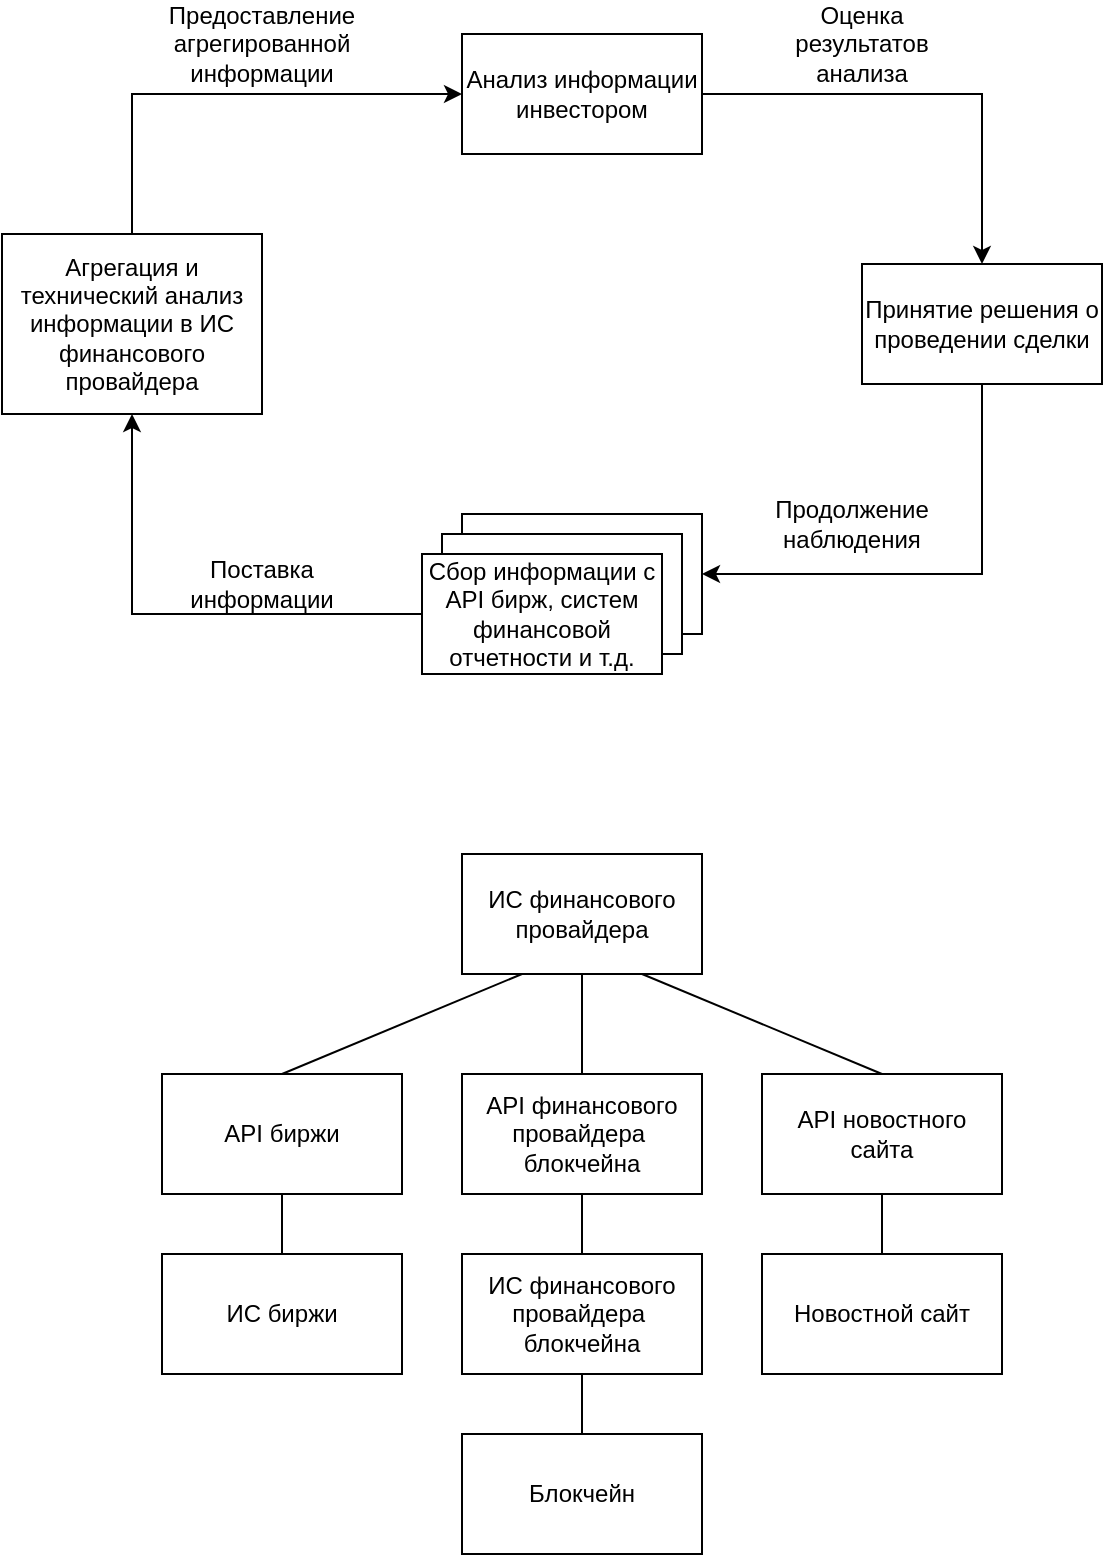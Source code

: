 <mxfile version="21.7.5" type="device" pages="2">
  <diagram name="Page-1" id="-fs4lZJH4IMBciDy8n2N">
    <mxGraphModel dx="780" dy="496" grid="1" gridSize="1000" guides="1" tooltips="1" connect="1" arrows="1" fold="1" page="1" pageScale="1" pageWidth="850" pageHeight="1100" math="0" shadow="0">
      <root>
        <mxCell id="0" />
        <mxCell id="1" parent="0" />
        <mxCell id="DcCrChgfPZkkS-jlgAJ_-1" value="" style="rounded=0;whiteSpace=wrap;html=1;" parent="1" vertex="1">
          <mxGeometry x="340" y="320" width="120" height="60" as="geometry" />
        </mxCell>
        <mxCell id="DcCrChgfPZkkS-jlgAJ_-2" value="" style="rounded=0;whiteSpace=wrap;html=1;" parent="1" vertex="1">
          <mxGeometry x="330" y="330" width="120" height="60" as="geometry" />
        </mxCell>
        <mxCell id="DcCrChgfPZkkS-jlgAJ_-3" value="Сбор информации с API бирж, систем финансовой отчетности и т.д." style="rounded=0;whiteSpace=wrap;html=1;" parent="1" vertex="1">
          <mxGeometry x="320" y="340" width="120" height="60" as="geometry" />
        </mxCell>
        <mxCell id="DcCrChgfPZkkS-jlgAJ_-4" value="Агрегация и технический анализ информации в ИС финансового провайдера" style="rounded=0;whiteSpace=wrap;html=1;" parent="1" vertex="1">
          <mxGeometry x="110" y="180" width="130" height="90" as="geometry" />
        </mxCell>
        <mxCell id="DcCrChgfPZkkS-jlgAJ_-5" value="Анализ информации инвестором" style="rounded=0;whiteSpace=wrap;html=1;" parent="1" vertex="1">
          <mxGeometry x="340" y="80" width="120" height="60" as="geometry" />
        </mxCell>
        <mxCell id="DcCrChgfPZkkS-jlgAJ_-6" value="Принятие решения о проведении сделки" style="rounded=0;whiteSpace=wrap;html=1;" parent="1" vertex="1">
          <mxGeometry x="540" y="195" width="120" height="60" as="geometry" />
        </mxCell>
        <mxCell id="DcCrChgfPZkkS-jlgAJ_-7" value="" style="endArrow=classic;html=1;rounded=0;entryX=0.5;entryY=1;entryDx=0;entryDy=0;exitX=0;exitY=0.5;exitDx=0;exitDy=0;edgeStyle=orthogonalEdgeStyle;" parent="1" source="DcCrChgfPZkkS-jlgAJ_-3" target="DcCrChgfPZkkS-jlgAJ_-4" edge="1">
          <mxGeometry width="50" height="50" relative="1" as="geometry">
            <mxPoint x="380" y="270" as="sourcePoint" />
            <mxPoint x="430" y="220" as="targetPoint" />
          </mxGeometry>
        </mxCell>
        <mxCell id="DcCrChgfPZkkS-jlgAJ_-8" value="" style="endArrow=classic;html=1;rounded=0;entryX=0;entryY=0.5;entryDx=0;entryDy=0;exitX=0.5;exitY=0;exitDx=0;exitDy=0;edgeStyle=orthogonalEdgeStyle;" parent="1" source="DcCrChgfPZkkS-jlgAJ_-4" target="DcCrChgfPZkkS-jlgAJ_-5" edge="1">
          <mxGeometry width="50" height="50" relative="1" as="geometry">
            <mxPoint x="330" y="380" as="sourcePoint" />
            <mxPoint x="185" y="280" as="targetPoint" />
          </mxGeometry>
        </mxCell>
        <mxCell id="DcCrChgfPZkkS-jlgAJ_-9" value="" style="endArrow=classic;html=1;rounded=0;entryX=0.5;entryY=0;entryDx=0;entryDy=0;exitX=1;exitY=0.5;exitDx=0;exitDy=0;edgeStyle=orthogonalEdgeStyle;" parent="1" source="DcCrChgfPZkkS-jlgAJ_-5" target="DcCrChgfPZkkS-jlgAJ_-6" edge="1">
          <mxGeometry width="50" height="50" relative="1" as="geometry">
            <mxPoint x="185" y="190" as="sourcePoint" />
            <mxPoint x="350" y="120" as="targetPoint" />
          </mxGeometry>
        </mxCell>
        <mxCell id="DcCrChgfPZkkS-jlgAJ_-10" value="" style="endArrow=classic;html=1;rounded=0;entryX=1;entryY=0.5;entryDx=0;entryDy=0;exitX=0.5;exitY=1;exitDx=0;exitDy=0;edgeStyle=orthogonalEdgeStyle;" parent="1" source="DcCrChgfPZkkS-jlgAJ_-6" target="DcCrChgfPZkkS-jlgAJ_-1" edge="1">
          <mxGeometry width="50" height="50" relative="1" as="geometry">
            <mxPoint x="470" y="120" as="sourcePoint" />
            <mxPoint x="610" y="205" as="targetPoint" />
          </mxGeometry>
        </mxCell>
        <mxCell id="DcCrChgfPZkkS-jlgAJ_-11" value="Продолжение наблюдения" style="text;html=1;strokeColor=none;fillColor=none;align=center;verticalAlign=middle;whiteSpace=wrap;rounded=0;" parent="1" vertex="1">
          <mxGeometry x="490" y="300" width="90" height="50" as="geometry" />
        </mxCell>
        <mxCell id="DcCrChgfPZkkS-jlgAJ_-12" value="Поставка информации" style="text;html=1;strokeColor=none;fillColor=none;align=center;verticalAlign=middle;whiteSpace=wrap;rounded=0;" parent="1" vertex="1">
          <mxGeometry x="210" y="340" width="60" height="30" as="geometry" />
        </mxCell>
        <mxCell id="DcCrChgfPZkkS-jlgAJ_-13" value="Предоставление&lt;br&gt;агрегированной информации" style="text;html=1;strokeColor=none;fillColor=none;align=center;verticalAlign=middle;whiteSpace=wrap;rounded=0;" parent="1" vertex="1">
          <mxGeometry x="210" y="70" width="60" height="30" as="geometry" />
        </mxCell>
        <mxCell id="DcCrChgfPZkkS-jlgAJ_-14" value="Оценка результатов анализа" style="text;html=1;strokeColor=none;fillColor=none;align=center;verticalAlign=middle;whiteSpace=wrap;rounded=0;" parent="1" vertex="1">
          <mxGeometry x="510" y="70" width="60" height="30" as="geometry" />
        </mxCell>
        <mxCell id="DcCrChgfPZkkS-jlgAJ_-15" value="ИС финансового провайдера" style="rounded=0;whiteSpace=wrap;html=1;" parent="1" vertex="1">
          <mxGeometry x="340" y="490" width="120" height="60" as="geometry" />
        </mxCell>
        <mxCell id="DcCrChgfPZkkS-jlgAJ_-18" value="API биржи" style="rounded=0;whiteSpace=wrap;html=1;" parent="1" vertex="1">
          <mxGeometry x="190" y="600" width="120" height="60" as="geometry" />
        </mxCell>
        <mxCell id="DcCrChgfPZkkS-jlgAJ_-19" value="ИС биржи" style="rounded=0;whiteSpace=wrap;html=1;" parent="1" vertex="1">
          <mxGeometry x="190" y="690" width="120" height="60" as="geometry" />
        </mxCell>
        <mxCell id="DcCrChgfPZkkS-jlgAJ_-20" value="ИС финансового провайдера&amp;nbsp; блокчейна" style="rounded=0;whiteSpace=wrap;html=1;" parent="1" vertex="1">
          <mxGeometry x="340" y="690" width="120" height="60" as="geometry" />
        </mxCell>
        <mxCell id="DcCrChgfPZkkS-jlgAJ_-21" value="Блокчейн" style="rounded=0;whiteSpace=wrap;html=1;" parent="1" vertex="1">
          <mxGeometry x="340" y="780" width="120" height="60" as="geometry" />
        </mxCell>
        <mxCell id="DcCrChgfPZkkS-jlgAJ_-22" value="API финансового провайдера&amp;nbsp; блокчейна" style="rounded=0;whiteSpace=wrap;html=1;" parent="1" vertex="1">
          <mxGeometry x="340" y="600" width="120" height="60" as="geometry" />
        </mxCell>
        <mxCell id="DcCrChgfPZkkS-jlgAJ_-23" value="Новостной сайт" style="rounded=0;whiteSpace=wrap;html=1;" parent="1" vertex="1">
          <mxGeometry x="490" y="690" width="120" height="60" as="geometry" />
        </mxCell>
        <mxCell id="DcCrChgfPZkkS-jlgAJ_-24" value="API новостного сайта" style="rounded=0;whiteSpace=wrap;html=1;" parent="1" vertex="1">
          <mxGeometry x="490" y="600" width="120" height="60" as="geometry" />
        </mxCell>
        <mxCell id="DcCrChgfPZkkS-jlgAJ_-25" value="" style="endArrow=none;html=1;rounded=0;entryX=0.25;entryY=1;entryDx=0;entryDy=0;exitX=0.5;exitY=0;exitDx=0;exitDy=0;" parent="1" source="DcCrChgfPZkkS-jlgAJ_-18" target="DcCrChgfPZkkS-jlgAJ_-15" edge="1">
          <mxGeometry width="50" height="50" relative="1" as="geometry">
            <mxPoint x="380" y="730" as="sourcePoint" />
            <mxPoint x="430" y="680" as="targetPoint" />
          </mxGeometry>
        </mxCell>
        <mxCell id="DcCrChgfPZkkS-jlgAJ_-26" value="" style="endArrow=none;html=1;rounded=0;entryX=0.5;entryY=1;entryDx=0;entryDy=0;exitX=0.5;exitY=0;exitDx=0;exitDy=0;" parent="1" source="DcCrChgfPZkkS-jlgAJ_-22" target="DcCrChgfPZkkS-jlgAJ_-15" edge="1">
          <mxGeometry width="50" height="50" relative="1" as="geometry">
            <mxPoint x="260" y="610" as="sourcePoint" />
            <mxPoint x="380" y="560" as="targetPoint" />
          </mxGeometry>
        </mxCell>
        <mxCell id="DcCrChgfPZkkS-jlgAJ_-27" value="" style="endArrow=none;html=1;rounded=0;entryX=0.5;entryY=1;entryDx=0;entryDy=0;exitX=0.5;exitY=0;exitDx=0;exitDy=0;" parent="1" source="DcCrChgfPZkkS-jlgAJ_-20" target="DcCrChgfPZkkS-jlgAJ_-22" edge="1">
          <mxGeometry width="50" height="50" relative="1" as="geometry">
            <mxPoint x="410" y="610" as="sourcePoint" />
            <mxPoint x="410" y="560" as="targetPoint" />
          </mxGeometry>
        </mxCell>
        <mxCell id="DcCrChgfPZkkS-jlgAJ_-28" value="" style="endArrow=none;html=1;rounded=0;entryX=0.5;entryY=1;entryDx=0;entryDy=0;exitX=0.5;exitY=0;exitDx=0;exitDy=0;" parent="1" source="DcCrChgfPZkkS-jlgAJ_-21" target="DcCrChgfPZkkS-jlgAJ_-20" edge="1">
          <mxGeometry width="50" height="50" relative="1" as="geometry">
            <mxPoint x="410" y="700" as="sourcePoint" />
            <mxPoint x="410" y="670" as="targetPoint" />
          </mxGeometry>
        </mxCell>
        <mxCell id="DcCrChgfPZkkS-jlgAJ_-29" value="" style="endArrow=none;html=1;rounded=0;entryX=0.5;entryY=1;entryDx=0;entryDy=0;exitX=0.5;exitY=0;exitDx=0;exitDy=0;" parent="1" source="DcCrChgfPZkkS-jlgAJ_-23" target="DcCrChgfPZkkS-jlgAJ_-24" edge="1">
          <mxGeometry width="50" height="50" relative="1" as="geometry">
            <mxPoint x="410" y="790" as="sourcePoint" />
            <mxPoint x="410" y="760" as="targetPoint" />
          </mxGeometry>
        </mxCell>
        <mxCell id="DcCrChgfPZkkS-jlgAJ_-30" value="" style="endArrow=none;html=1;rounded=0;entryX=0.75;entryY=1;entryDx=0;entryDy=0;exitX=0.5;exitY=0;exitDx=0;exitDy=0;" parent="1" source="DcCrChgfPZkkS-jlgAJ_-24" target="DcCrChgfPZkkS-jlgAJ_-15" edge="1">
          <mxGeometry width="50" height="50" relative="1" as="geometry">
            <mxPoint x="560" y="700" as="sourcePoint" />
            <mxPoint x="560" y="670" as="targetPoint" />
          </mxGeometry>
        </mxCell>
        <mxCell id="DcCrChgfPZkkS-jlgAJ_-31" value="" style="endArrow=none;html=1;rounded=0;entryX=0.5;entryY=1;entryDx=0;entryDy=0;exitX=0.5;exitY=0;exitDx=0;exitDy=0;" parent="1" source="DcCrChgfPZkkS-jlgAJ_-19" target="DcCrChgfPZkkS-jlgAJ_-18" edge="1">
          <mxGeometry width="50" height="50" relative="1" as="geometry">
            <mxPoint x="560" y="610" as="sourcePoint" />
            <mxPoint x="440" y="560" as="targetPoint" />
          </mxGeometry>
        </mxCell>
      </root>
    </mxGraphModel>
  </diagram>
  <diagram id="ejky4vr-y5DroNGtCyCM" name="Page-2">
    <mxGraphModel dx="780" dy="496" grid="1" gridSize="1000" guides="1" tooltips="1" connect="1" arrows="1" fold="1" page="1" pageScale="1" pageWidth="850" pageHeight="1100" math="0" shadow="0">
      <root>
        <mxCell id="0" />
        <mxCell id="1" parent="0" />
        <mxCell id="4cKObgwcz7guUbrfIL09-1" value="Подсистема пользовательского интерфейса (frontend)" style="rounded=0;whiteSpace=wrap;html=1;" vertex="1" parent="1">
          <mxGeometry x="340" y="130" width="120" height="60" as="geometry" />
        </mxCell>
        <mxCell id="4cKObgwcz7guUbrfIL09-2" value="Подсистема аутентификации и упралвения аккаунтом" style="rounded=0;whiteSpace=wrap;html=1;" vertex="1" parent="1">
          <mxGeometry x="180" y="340" width="120" height="60" as="geometry" />
        </mxCell>
        <mxCell id="4cKObgwcz7guUbrfIL09-3" value="Подсистема загрузки информации из внешних систем" style="rounded=0;whiteSpace=wrap;html=1;" vertex="1" parent="1">
          <mxGeometry x="340" y="340" width="120" height="60" as="geometry" />
        </mxCell>
        <mxCell id="4cKObgwcz7guUbrfIL09-4" value="Подсистема технического анализа финансовых показателей" style="rounded=0;whiteSpace=wrap;html=1;" vertex="1" parent="1">
          <mxGeometry x="500" y="340" width="150" height="60" as="geometry" />
        </mxCell>
        <mxCell id="4cKObgwcz7guUbrfIL09-5" value="Оркестратор микросервисов" style="rounded=0;whiteSpace=wrap;html=1;" vertex="1" parent="1">
          <mxGeometry x="340" y="230" width="120" height="60" as="geometry" />
        </mxCell>
        <mxCell id="4cKObgwcz7guUbrfIL09-6" value="Подсистема работы с БД" style="rounded=0;whiteSpace=wrap;html=1;" vertex="1" parent="1">
          <mxGeometry x="340" y="450" width="120" height="60" as="geometry" />
        </mxCell>
        <mxCell id="4cKObgwcz7guUbrfIL09-9" value="" style="endArrow=none;html=1;rounded=0;exitX=0.5;exitY=0;exitDx=0;exitDy=0;entryX=0.5;entryY=1;entryDx=0;entryDy=0;" edge="1" parent="1" source="4cKObgwcz7guUbrfIL09-6" target="4cKObgwcz7guUbrfIL09-3">
          <mxGeometry width="50" height="50" relative="1" as="geometry">
            <mxPoint x="380" y="360" as="sourcePoint" />
            <mxPoint x="430" y="310" as="targetPoint" />
          </mxGeometry>
        </mxCell>
        <mxCell id="4cKObgwcz7guUbrfIL09-10" value="" style="endArrow=none;html=1;rounded=0;entryX=0.5;entryY=1;entryDx=0;entryDy=0;exitX=0.5;exitY=0;exitDx=0;exitDy=0;" edge="1" parent="1" source="4cKObgwcz7guUbrfIL09-3" target="4cKObgwcz7guUbrfIL09-5">
          <mxGeometry width="50" height="50" relative="1" as="geometry">
            <mxPoint x="380" y="360" as="sourcePoint" />
            <mxPoint x="430" y="310" as="targetPoint" />
          </mxGeometry>
        </mxCell>
        <mxCell id="4cKObgwcz7guUbrfIL09-11" value="" style="endArrow=none;html=1;rounded=0;entryX=0.5;entryY=1;entryDx=0;entryDy=0;exitX=0.5;exitY=0;exitDx=0;exitDy=0;" edge="1" parent="1" source="4cKObgwcz7guUbrfIL09-5" target="4cKObgwcz7guUbrfIL09-1">
          <mxGeometry width="50" height="50" relative="1" as="geometry">
            <mxPoint x="380" y="360" as="sourcePoint" />
            <mxPoint x="430" y="310" as="targetPoint" />
          </mxGeometry>
        </mxCell>
        <mxCell id="4cKObgwcz7guUbrfIL09-12" value="" style="endArrow=none;html=1;rounded=0;entryX=0.25;entryY=1;entryDx=0;entryDy=0;exitX=0.5;exitY=0;exitDx=0;exitDy=0;" edge="1" parent="1" source="4cKObgwcz7guUbrfIL09-2" target="4cKObgwcz7guUbrfIL09-5">
          <mxGeometry width="50" height="50" relative="1" as="geometry">
            <mxPoint x="380" y="360" as="sourcePoint" />
            <mxPoint x="430" y="310" as="targetPoint" />
          </mxGeometry>
        </mxCell>
        <mxCell id="4cKObgwcz7guUbrfIL09-13" value="" style="endArrow=none;html=1;rounded=0;entryX=0.75;entryY=1;entryDx=0;entryDy=0;exitX=0.5;exitY=0;exitDx=0;exitDy=0;" edge="1" parent="1" source="4cKObgwcz7guUbrfIL09-4" target="4cKObgwcz7guUbrfIL09-5">
          <mxGeometry width="50" height="50" relative="1" as="geometry">
            <mxPoint x="380" y="360" as="sourcePoint" />
            <mxPoint x="430" y="310" as="targetPoint" />
          </mxGeometry>
        </mxCell>
        <mxCell id="4cKObgwcz7guUbrfIL09-14" value="" style="endArrow=none;html=1;rounded=0;entryX=0.25;entryY=0;entryDx=0;entryDy=0;exitX=0.5;exitY=1;exitDx=0;exitDy=0;" edge="1" parent="1" source="4cKObgwcz7guUbrfIL09-2" target="4cKObgwcz7guUbrfIL09-6">
          <mxGeometry width="50" height="50" relative="1" as="geometry">
            <mxPoint x="380" y="360" as="sourcePoint" />
            <mxPoint x="430" y="310" as="targetPoint" />
          </mxGeometry>
        </mxCell>
      </root>
    </mxGraphModel>
  </diagram>
</mxfile>
